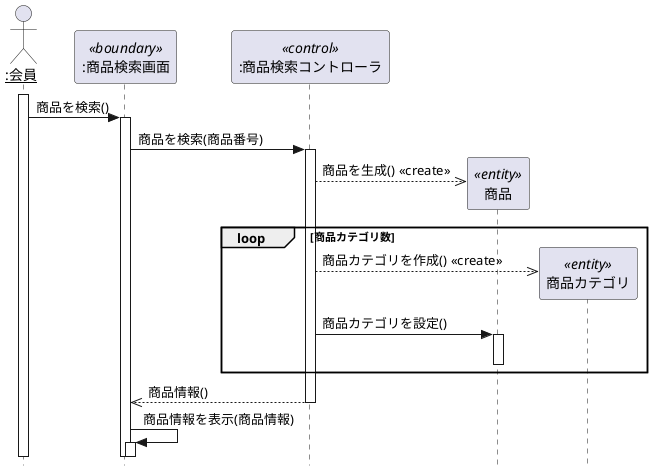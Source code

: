 @startuml 商品情報検索
hide footbox
skinparam style strictuml
actor "<U>:会員</u>" as actor
participant ":商品検索画面" as boundary <<boundary>>
participant ":商品検索コントローラ" as control <<control>>
participant "商品" as entity1 <<entity>>
participant "商品カテゴリ" as entity2 <<entity>>

activate actor
    actor -> boundary: 商品を検索()
    activate boundary
    boundary -> control: 商品を検索(商品番号)
        activate control
        create entity1
        control -->> entity1: 商品を生成() <<create>>

loop 商品カテゴリ数    
        create entity2
        control -->> entity2: 商品カテゴリを作成() <<create>>
        control -> entity1: 商品カテゴリを設定()
        activate entity1
        deactivate entity1
end loop
        boundary <<-- control: 商品情報()
        deactivate control
    boundary -> boundary: 商品情報を表示(商品情報)
    activate boundary

@enduml
